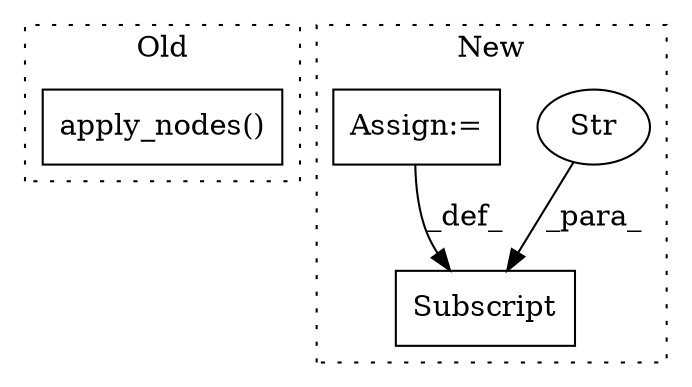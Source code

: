 digraph G {
subgraph cluster0 {
1 [label="apply_nodes()" a="75" s="2245,2283" l="18,1" shape="box"];
label = "Old";
style="dotted";
}
subgraph cluster1 {
2 [label="Subscript" a="63" s="5156,0" l="16,0" shape="box"];
3 [label="Str" a="66" s="5168" l="3" shape="ellipse"];
4 [label="Assign:=" a="68" s="5076" l="3" shape="box"];
label = "New";
style="dotted";
}
3 -> 2 [label="_para_"];
4 -> 2 [label="_def_"];
}